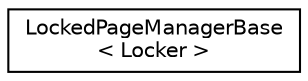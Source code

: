 digraph "Graphical Class Hierarchy"
{
  edge [fontname="Helvetica",fontsize="10",labelfontname="Helvetica",labelfontsize="10"];
  node [fontname="Helvetica",fontsize="10",shape=record];
  rankdir="LR";
  Node0 [label="LockedPageManagerBase\l\< Locker \>",height=0.2,width=0.4,color="black", fillcolor="white", style="filled",URL="$df/d71/class_locked_page_manager_base.html",tooltip="Thread-safe class to keep track of locked (ie, non-swappable) memory pages. "];
}
